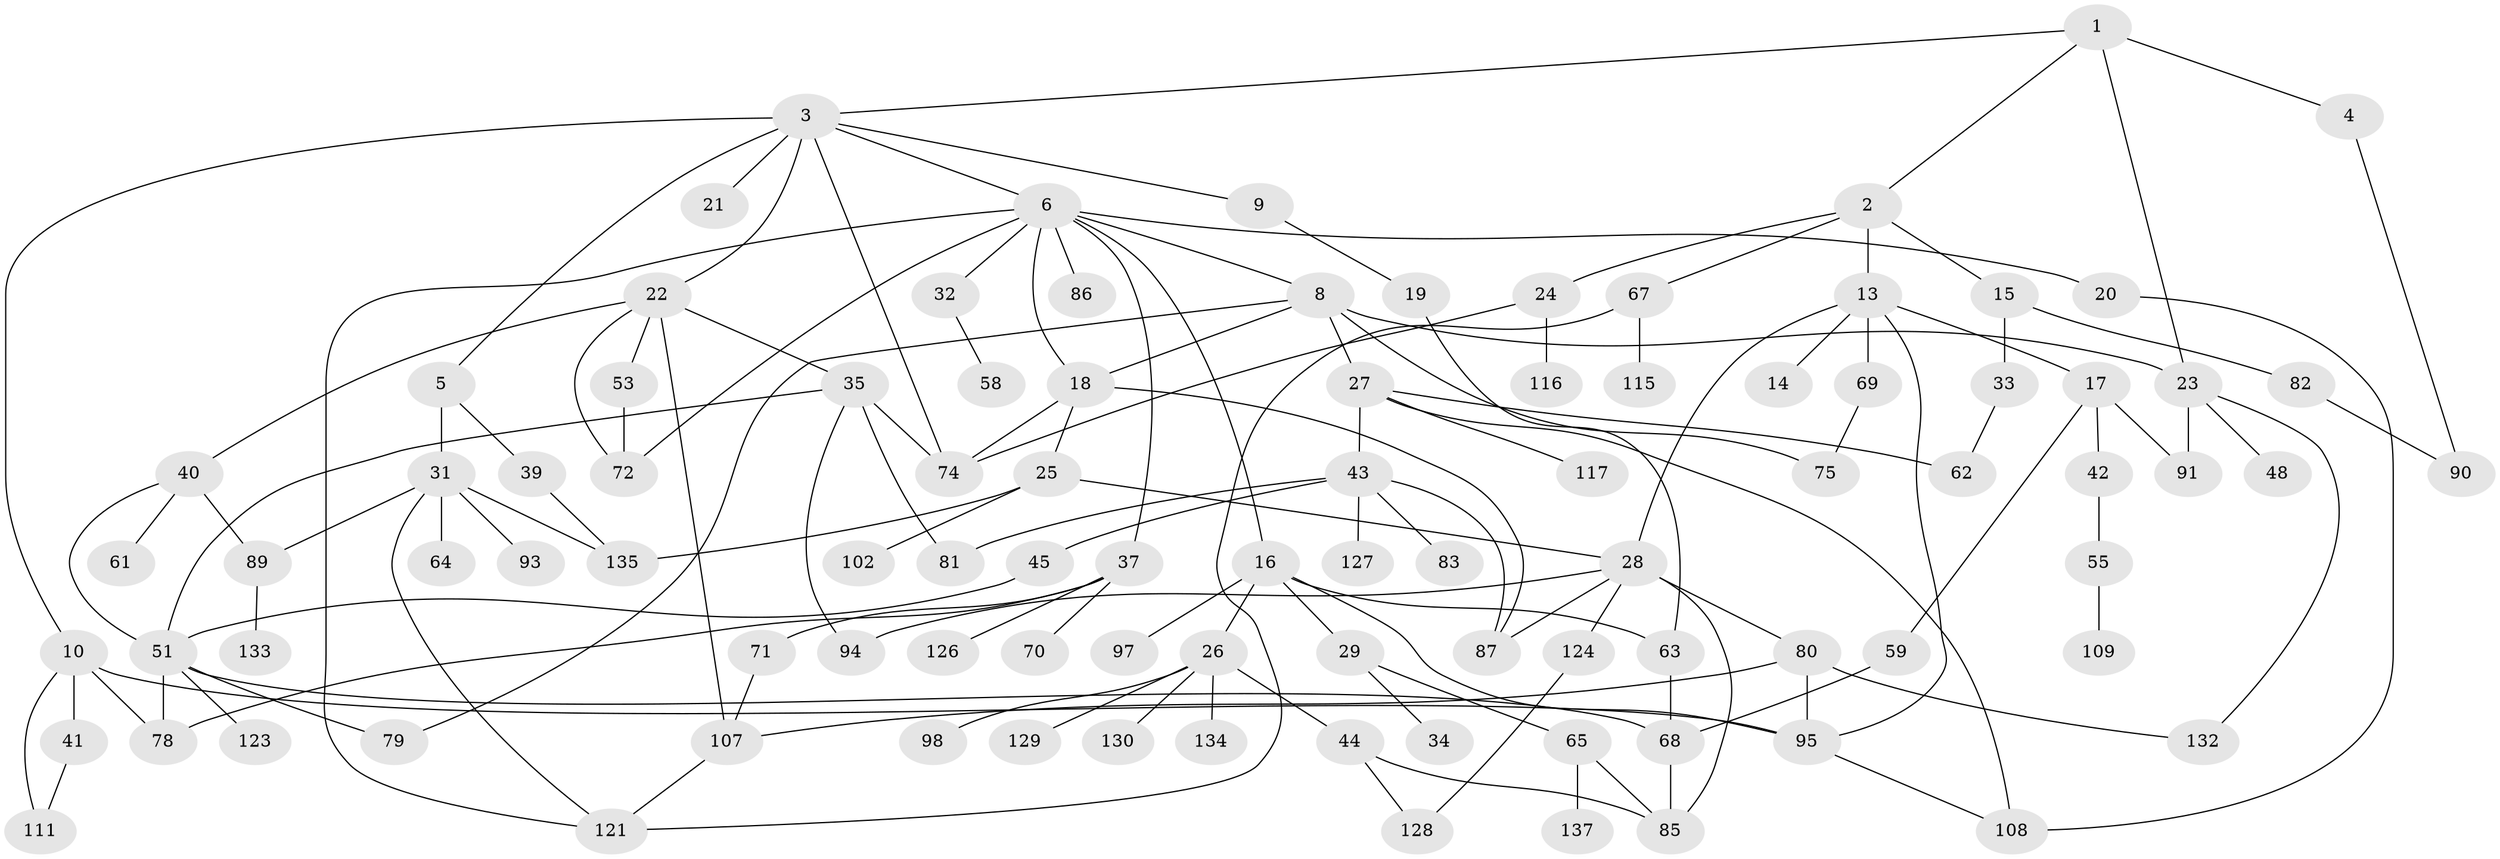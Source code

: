 // Generated by graph-tools (version 1.1) at 2025/23/03/03/25 07:23:31]
// undirected, 96 vertices, 138 edges
graph export_dot {
graph [start="1"]
  node [color=gray90,style=filled];
  1;
  2 [super="+77"];
  3 [super="+12"];
  4 [super="+60"];
  5;
  6 [super="+7"];
  8 [super="+38"];
  9;
  10 [super="+11"];
  13 [super="+131"];
  14;
  15;
  16;
  17 [super="+66"];
  18 [super="+92"];
  19;
  20 [super="+73"];
  21;
  22 [super="+30"];
  23 [super="+56"];
  24 [super="+99"];
  25 [super="+54"];
  26 [super="+76"];
  27 [super="+125"];
  28 [super="+36"];
  29 [super="+50"];
  31 [super="+46"];
  32;
  33 [super="+49"];
  34;
  35 [super="+84"];
  37 [super="+118"];
  39 [super="+139"];
  40 [super="+52"];
  41;
  42 [super="+122"];
  43 [super="+96"];
  44 [super="+47"];
  45;
  48 [super="+57"];
  51 [super="+112"];
  53 [super="+88"];
  55;
  58;
  59;
  61;
  62;
  63;
  64 [super="+119"];
  65;
  67 [super="+114"];
  68 [super="+106"];
  69;
  70;
  71;
  72;
  74 [super="+110"];
  75;
  78 [super="+105"];
  79;
  80 [super="+100"];
  81 [super="+101"];
  82 [super="+138"];
  83;
  85 [super="+104"];
  86;
  87 [super="+113"];
  89;
  90;
  91;
  93;
  94;
  95 [super="+103"];
  97;
  98;
  102;
  107 [super="+120"];
  108;
  109 [super="+136"];
  111;
  115;
  116;
  117;
  121;
  123;
  124;
  126;
  127;
  128;
  129;
  130;
  132;
  133;
  134;
  135;
  137;
  1 -- 2;
  1 -- 3;
  1 -- 4;
  1 -- 23;
  2 -- 13;
  2 -- 15;
  2 -- 24;
  2 -- 67;
  3 -- 5;
  3 -- 6;
  3 -- 9;
  3 -- 10;
  3 -- 22;
  3 -- 74;
  3 -- 21;
  4 -- 90;
  5 -- 31;
  5 -- 39;
  6 -- 18;
  6 -- 20;
  6 -- 32;
  6 -- 37;
  6 -- 8;
  6 -- 72;
  6 -- 16;
  6 -- 86;
  6 -- 121;
  8 -- 27;
  8 -- 75;
  8 -- 79;
  8 -- 23;
  8 -- 18;
  9 -- 19;
  10 -- 111;
  10 -- 95;
  10 -- 41;
  10 -- 78;
  13 -- 14;
  13 -- 17;
  13 -- 69;
  13 -- 28;
  13 -- 95;
  15 -- 33;
  15 -- 82;
  16 -- 26;
  16 -- 29;
  16 -- 63;
  16 -- 97;
  16 -- 95;
  17 -- 42;
  17 -- 59;
  17 -- 91;
  18 -- 25;
  18 -- 87;
  18 -- 74;
  19 -- 63;
  20 -- 108;
  22 -- 72;
  22 -- 35;
  22 -- 53;
  22 -- 40;
  22 -- 107;
  23 -- 48;
  23 -- 132;
  23 -- 91;
  24 -- 116;
  24 -- 74;
  25 -- 28;
  25 -- 102;
  25 -- 135;
  26 -- 44;
  26 -- 98;
  26 -- 129;
  26 -- 130;
  26 -- 134;
  27 -- 43;
  27 -- 62;
  27 -- 108;
  27 -- 117;
  28 -- 80;
  28 -- 87;
  28 -- 124;
  28 -- 94;
  28 -- 85;
  29 -- 34;
  29 -- 65;
  31 -- 89;
  31 -- 135;
  31 -- 121;
  31 -- 64;
  31 -- 93;
  32 -- 58;
  33 -- 62;
  35 -- 94;
  35 -- 51;
  35 -- 81;
  35 -- 74;
  37 -- 70;
  37 -- 71;
  37 -- 78;
  37 -- 126;
  39 -- 135;
  40 -- 61;
  40 -- 89;
  40 -- 51;
  41 -- 111;
  42 -- 55;
  43 -- 45;
  43 -- 81;
  43 -- 83;
  43 -- 127;
  43 -- 87;
  44 -- 128;
  44 -- 85;
  45 -- 51;
  51 -- 78;
  51 -- 79;
  51 -- 123;
  51 -- 68;
  53 -- 72;
  55 -- 109;
  59 -- 68;
  63 -- 68;
  65 -- 137;
  65 -- 85;
  67 -- 115;
  67 -- 121;
  68 -- 85;
  69 -- 75;
  71 -- 107;
  80 -- 95;
  80 -- 107;
  80 -- 132;
  82 -- 90;
  89 -- 133;
  95 -- 108;
  107 -- 121;
  124 -- 128;
}
